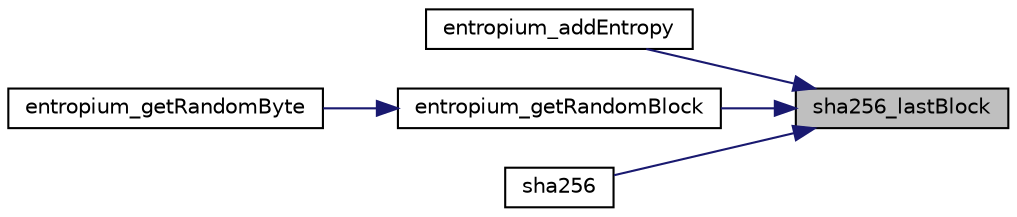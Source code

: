 digraph "sha256_lastBlock"
{
 // INTERACTIVE_SVG=YES
 // LATEX_PDF_SIZE
  bgcolor="transparent";
  edge [fontname="Helvetica",fontsize="10",labelfontname="Helvetica",labelfontsize="10"];
  node [fontname="Helvetica",fontsize="10",shape=record];
  rankdir="RL";
  Node1 [label="sha256_lastBlock",height=0.2,width=0.4,color="black", fillcolor="grey75", style="filled", fontcolor="black",tooltip="function to process the last block being hashed"];
  Node1 -> Node2 [dir="back",color="midnightblue",fontsize="10",style="solid",fontname="Helvetica"];
  Node2 [label="entropium_addEntropy",height=0.2,width=0.4,color="black",URL="$entropium_8c.html#aceb838321ef373e5a1a4a8ed53a0cc8e",tooltip="add entropy to the prng"];
  Node1 -> Node3 [dir="back",color="midnightblue",fontsize="10",style="solid",fontname="Helvetica"];
  Node3 [label="entropium_getRandomBlock",height=0.2,width=0.4,color="black",URL="$entropium_8c.html#a95d14d8c2bb18d26216b82f467eefb03",tooltip="generate a fixed size block of random data"];
  Node3 -> Node4 [dir="back",color="midnightblue",fontsize="10",style="solid",fontname="Helvetica"];
  Node4 [label="entropium_getRandomByte",height=0.2,width=0.4,color="black",URL="$entropium_8c.html#aa1d70e6b1140fe37cd20d2aab88fdcf8",tooltip="get a single byte of random data"];
  Node1 -> Node5 [dir="back",color="midnightblue",fontsize="10",style="solid",fontname="Helvetica"];
  Node5 [label="sha256",height=0.2,width=0.4,color="black",URL="$sha256_8c.html#a84fa1efd3a46c31896dced1f226d3f25",tooltip="simple SHA-256 hashing function for direct hashing"];
}
